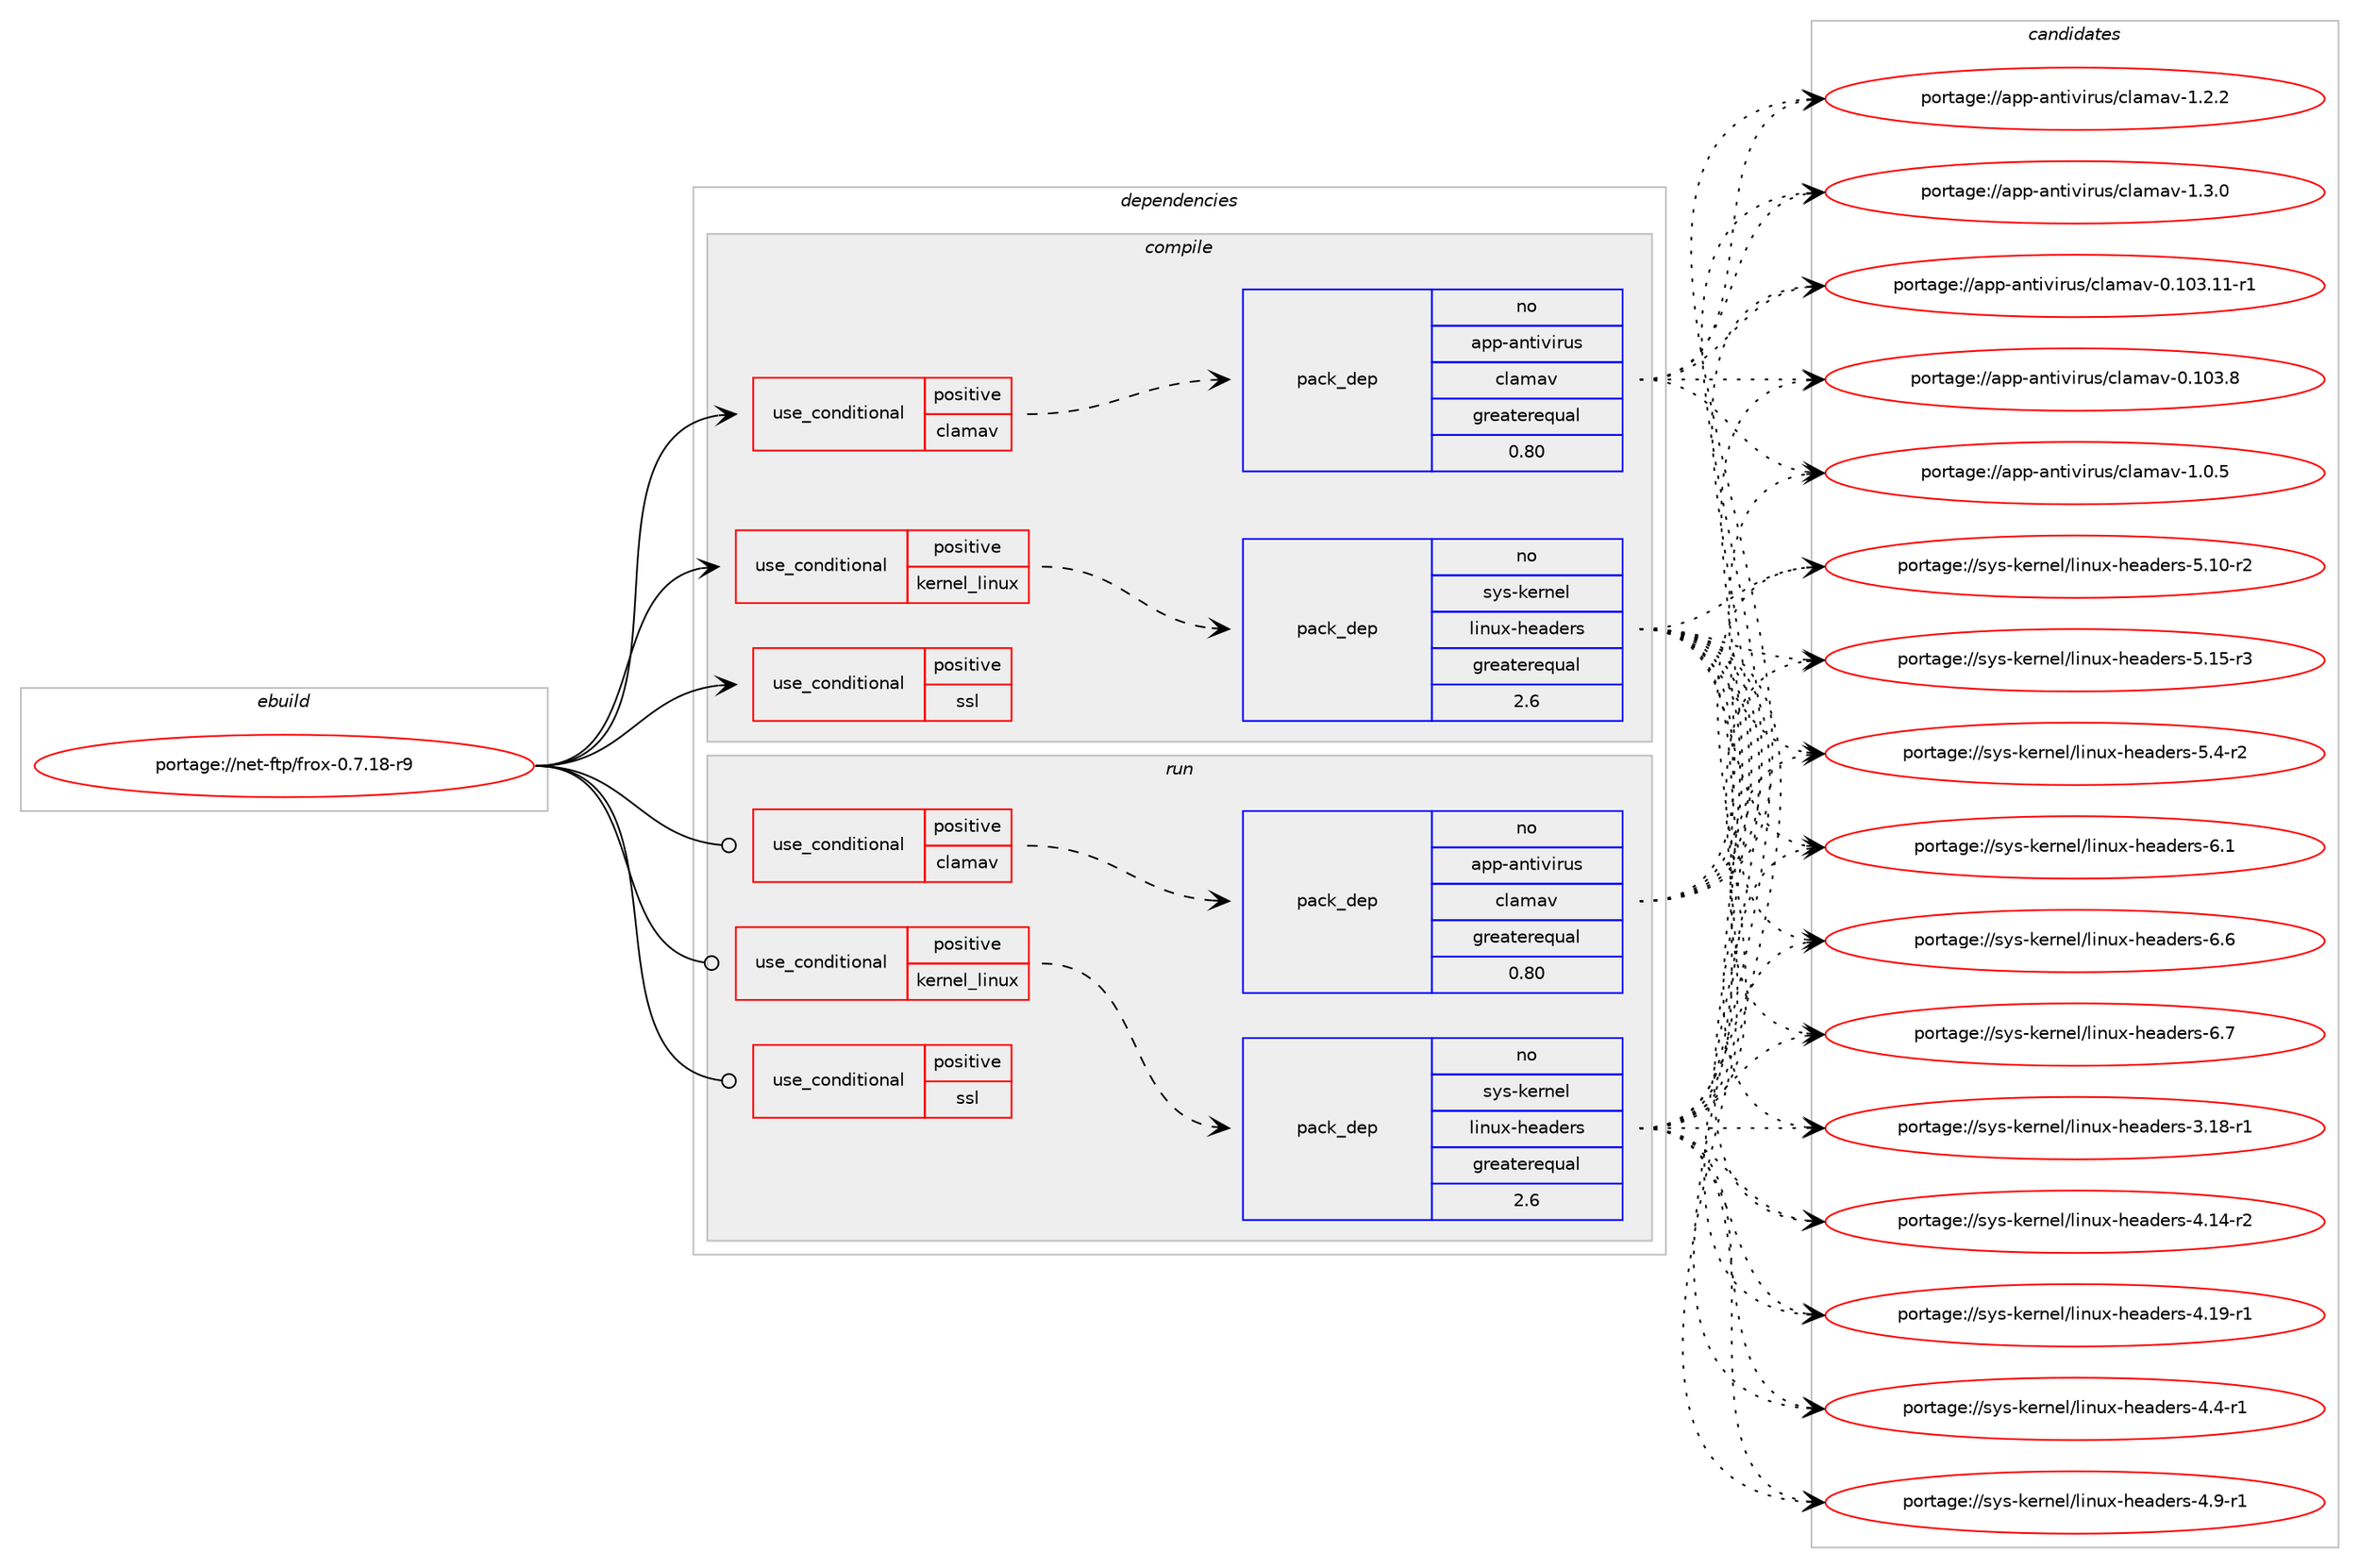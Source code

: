 digraph prolog {

# *************
# Graph options
# *************

newrank=true;
concentrate=true;
compound=true;
graph [rankdir=LR,fontname=Helvetica,fontsize=10,ranksep=1.5];#, ranksep=2.5, nodesep=0.2];
edge  [arrowhead=vee];
node  [fontname=Helvetica,fontsize=10];

# **********
# The ebuild
# **********

subgraph cluster_leftcol {
color=gray;
rank=same;
label=<<i>ebuild</i>>;
id [label="portage://net-ftp/frox-0.7.18-r9", color=red, width=4, href="../net-ftp/frox-0.7.18-r9.svg"];
}

# ****************
# The dependencies
# ****************

subgraph cluster_midcol {
color=gray;
label=<<i>dependencies</i>>;
subgraph cluster_compile {
fillcolor="#eeeeee";
style=filled;
label=<<i>compile</i>>;
subgraph cond1423 {
dependency1827 [label=<<TABLE BORDER="0" CELLBORDER="1" CELLSPACING="0" CELLPADDING="4"><TR><TD ROWSPAN="3" CELLPADDING="10">use_conditional</TD></TR><TR><TD>positive</TD></TR><TR><TD>clamav</TD></TR></TABLE>>, shape=none, color=red];
subgraph pack385 {
dependency1828 [label=<<TABLE BORDER="0" CELLBORDER="1" CELLSPACING="0" CELLPADDING="4" WIDTH="220"><TR><TD ROWSPAN="6" CELLPADDING="30">pack_dep</TD></TR><TR><TD WIDTH="110">no</TD></TR><TR><TD>app-antivirus</TD></TR><TR><TD>clamav</TD></TR><TR><TD>greaterequal</TD></TR><TR><TD>0.80</TD></TR></TABLE>>, shape=none, color=blue];
}
dependency1827:e -> dependency1828:w [weight=20,style="dashed",arrowhead="vee"];
}
id:e -> dependency1827:w [weight=20,style="solid",arrowhead="vee"];
subgraph cond1424 {
dependency1829 [label=<<TABLE BORDER="0" CELLBORDER="1" CELLSPACING="0" CELLPADDING="4"><TR><TD ROWSPAN="3" CELLPADDING="10">use_conditional</TD></TR><TR><TD>positive</TD></TR><TR><TD>kernel_linux</TD></TR></TABLE>>, shape=none, color=red];
subgraph pack386 {
dependency1830 [label=<<TABLE BORDER="0" CELLBORDER="1" CELLSPACING="0" CELLPADDING="4" WIDTH="220"><TR><TD ROWSPAN="6" CELLPADDING="30">pack_dep</TD></TR><TR><TD WIDTH="110">no</TD></TR><TR><TD>sys-kernel</TD></TR><TR><TD>linux-headers</TD></TR><TR><TD>greaterequal</TD></TR><TR><TD>2.6</TD></TR></TABLE>>, shape=none, color=blue];
}
dependency1829:e -> dependency1830:w [weight=20,style="dashed",arrowhead="vee"];
}
id:e -> dependency1829:w [weight=20,style="solid",arrowhead="vee"];
subgraph cond1425 {
dependency1831 [label=<<TABLE BORDER="0" CELLBORDER="1" CELLSPACING="0" CELLPADDING="4"><TR><TD ROWSPAN="3" CELLPADDING="10">use_conditional</TD></TR><TR><TD>positive</TD></TR><TR><TD>ssl</TD></TR></TABLE>>, shape=none, color=red];
# *** BEGIN UNKNOWN DEPENDENCY TYPE (TODO) ***
# dependency1831 -> package_dependency(portage://net-ftp/frox-0.7.18-r9,install,no,dev-libs,openssl,none,[,,],[slot(0),equal],[])
# *** END UNKNOWN DEPENDENCY TYPE (TODO) ***

}
id:e -> dependency1831:w [weight=20,style="solid",arrowhead="vee"];
# *** BEGIN UNKNOWN DEPENDENCY TYPE (TODO) ***
# id -> package_dependency(portage://net-ftp/frox-0.7.18-r9,install,no,acct-group,ftpproxy,none,[,,],[],[])
# *** END UNKNOWN DEPENDENCY TYPE (TODO) ***

# *** BEGIN UNKNOWN DEPENDENCY TYPE (TODO) ***
# id -> package_dependency(portage://net-ftp/frox-0.7.18-r9,install,no,acct-user,ftpproxy,none,[,,],[],[])
# *** END UNKNOWN DEPENDENCY TYPE (TODO) ***

}
subgraph cluster_compileandrun {
fillcolor="#eeeeee";
style=filled;
label=<<i>compile and run</i>>;
}
subgraph cluster_run {
fillcolor="#eeeeee";
style=filled;
label=<<i>run</i>>;
subgraph cond1426 {
dependency1832 [label=<<TABLE BORDER="0" CELLBORDER="1" CELLSPACING="0" CELLPADDING="4"><TR><TD ROWSPAN="3" CELLPADDING="10">use_conditional</TD></TR><TR><TD>positive</TD></TR><TR><TD>clamav</TD></TR></TABLE>>, shape=none, color=red];
subgraph pack387 {
dependency1833 [label=<<TABLE BORDER="0" CELLBORDER="1" CELLSPACING="0" CELLPADDING="4" WIDTH="220"><TR><TD ROWSPAN="6" CELLPADDING="30">pack_dep</TD></TR><TR><TD WIDTH="110">no</TD></TR><TR><TD>app-antivirus</TD></TR><TR><TD>clamav</TD></TR><TR><TD>greaterequal</TD></TR><TR><TD>0.80</TD></TR></TABLE>>, shape=none, color=blue];
}
dependency1832:e -> dependency1833:w [weight=20,style="dashed",arrowhead="vee"];
}
id:e -> dependency1832:w [weight=20,style="solid",arrowhead="odot"];
subgraph cond1427 {
dependency1834 [label=<<TABLE BORDER="0" CELLBORDER="1" CELLSPACING="0" CELLPADDING="4"><TR><TD ROWSPAN="3" CELLPADDING="10">use_conditional</TD></TR><TR><TD>positive</TD></TR><TR><TD>kernel_linux</TD></TR></TABLE>>, shape=none, color=red];
subgraph pack388 {
dependency1835 [label=<<TABLE BORDER="0" CELLBORDER="1" CELLSPACING="0" CELLPADDING="4" WIDTH="220"><TR><TD ROWSPAN="6" CELLPADDING="30">pack_dep</TD></TR><TR><TD WIDTH="110">no</TD></TR><TR><TD>sys-kernel</TD></TR><TR><TD>linux-headers</TD></TR><TR><TD>greaterequal</TD></TR><TR><TD>2.6</TD></TR></TABLE>>, shape=none, color=blue];
}
dependency1834:e -> dependency1835:w [weight=20,style="dashed",arrowhead="vee"];
}
id:e -> dependency1834:w [weight=20,style="solid",arrowhead="odot"];
subgraph cond1428 {
dependency1836 [label=<<TABLE BORDER="0" CELLBORDER="1" CELLSPACING="0" CELLPADDING="4"><TR><TD ROWSPAN="3" CELLPADDING="10">use_conditional</TD></TR><TR><TD>positive</TD></TR><TR><TD>ssl</TD></TR></TABLE>>, shape=none, color=red];
# *** BEGIN UNKNOWN DEPENDENCY TYPE (TODO) ***
# dependency1836 -> package_dependency(portage://net-ftp/frox-0.7.18-r9,run,no,dev-libs,openssl,none,[,,],[slot(0),equal],[])
# *** END UNKNOWN DEPENDENCY TYPE (TODO) ***

}
id:e -> dependency1836:w [weight=20,style="solid",arrowhead="odot"];
# *** BEGIN UNKNOWN DEPENDENCY TYPE (TODO) ***
# id -> package_dependency(portage://net-ftp/frox-0.7.18-r9,run,no,acct-group,ftpproxy,none,[,,],[],[])
# *** END UNKNOWN DEPENDENCY TYPE (TODO) ***

# *** BEGIN UNKNOWN DEPENDENCY TYPE (TODO) ***
# id -> package_dependency(portage://net-ftp/frox-0.7.18-r9,run,no,acct-user,ftpproxy,none,[,,],[],[])
# *** END UNKNOWN DEPENDENCY TYPE (TODO) ***

}
}

# **************
# The candidates
# **************

subgraph cluster_choices {
rank=same;
color=gray;
label=<<i>candidates</i>>;

subgraph choice385 {
color=black;
nodesep=1;
choice971121124597110116105118105114117115479910897109971184548464948514649494511449 [label="portage://app-antivirus/clamav-0.103.11-r1", color=red, width=4,href="../app-antivirus/clamav-0.103.11-r1.svg"];
choice971121124597110116105118105114117115479910897109971184548464948514656 [label="portage://app-antivirus/clamav-0.103.8", color=red, width=4,href="../app-antivirus/clamav-0.103.8.svg"];
choice97112112459711011610511810511411711547991089710997118454946484653 [label="portage://app-antivirus/clamav-1.0.5", color=red, width=4,href="../app-antivirus/clamav-1.0.5.svg"];
choice97112112459711011610511810511411711547991089710997118454946504650 [label="portage://app-antivirus/clamav-1.2.2", color=red, width=4,href="../app-antivirus/clamav-1.2.2.svg"];
choice97112112459711011610511810511411711547991089710997118454946514648 [label="portage://app-antivirus/clamav-1.3.0", color=red, width=4,href="../app-antivirus/clamav-1.3.0.svg"];
dependency1828:e -> choice971121124597110116105118105114117115479910897109971184548464948514649494511449:w [style=dotted,weight="100"];
dependency1828:e -> choice971121124597110116105118105114117115479910897109971184548464948514656:w [style=dotted,weight="100"];
dependency1828:e -> choice97112112459711011610511810511411711547991089710997118454946484653:w [style=dotted,weight="100"];
dependency1828:e -> choice97112112459711011610511810511411711547991089710997118454946504650:w [style=dotted,weight="100"];
dependency1828:e -> choice97112112459711011610511810511411711547991089710997118454946514648:w [style=dotted,weight="100"];
}
subgraph choice386 {
color=black;
nodesep=1;
choice1151211154510710111411010110847108105110117120451041019710010111411545514649564511449 [label="portage://sys-kernel/linux-headers-3.18-r1", color=red, width=4,href="../sys-kernel/linux-headers-3.18-r1.svg"];
choice1151211154510710111411010110847108105110117120451041019710010111411545524649524511450 [label="portage://sys-kernel/linux-headers-4.14-r2", color=red, width=4,href="../sys-kernel/linux-headers-4.14-r2.svg"];
choice1151211154510710111411010110847108105110117120451041019710010111411545524649574511449 [label="portage://sys-kernel/linux-headers-4.19-r1", color=red, width=4,href="../sys-kernel/linux-headers-4.19-r1.svg"];
choice11512111545107101114110101108471081051101171204510410197100101114115455246524511449 [label="portage://sys-kernel/linux-headers-4.4-r1", color=red, width=4,href="../sys-kernel/linux-headers-4.4-r1.svg"];
choice11512111545107101114110101108471081051101171204510410197100101114115455246574511449 [label="portage://sys-kernel/linux-headers-4.9-r1", color=red, width=4,href="../sys-kernel/linux-headers-4.9-r1.svg"];
choice1151211154510710111411010110847108105110117120451041019710010111411545534649484511450 [label="portage://sys-kernel/linux-headers-5.10-r2", color=red, width=4,href="../sys-kernel/linux-headers-5.10-r2.svg"];
choice1151211154510710111411010110847108105110117120451041019710010111411545534649534511451 [label="portage://sys-kernel/linux-headers-5.15-r3", color=red, width=4,href="../sys-kernel/linux-headers-5.15-r3.svg"];
choice11512111545107101114110101108471081051101171204510410197100101114115455346524511450 [label="portage://sys-kernel/linux-headers-5.4-r2", color=red, width=4,href="../sys-kernel/linux-headers-5.4-r2.svg"];
choice1151211154510710111411010110847108105110117120451041019710010111411545544649 [label="portage://sys-kernel/linux-headers-6.1", color=red, width=4,href="../sys-kernel/linux-headers-6.1.svg"];
choice1151211154510710111411010110847108105110117120451041019710010111411545544654 [label="portage://sys-kernel/linux-headers-6.6", color=red, width=4,href="../sys-kernel/linux-headers-6.6.svg"];
choice1151211154510710111411010110847108105110117120451041019710010111411545544655 [label="portage://sys-kernel/linux-headers-6.7", color=red, width=4,href="../sys-kernel/linux-headers-6.7.svg"];
dependency1830:e -> choice1151211154510710111411010110847108105110117120451041019710010111411545514649564511449:w [style=dotted,weight="100"];
dependency1830:e -> choice1151211154510710111411010110847108105110117120451041019710010111411545524649524511450:w [style=dotted,weight="100"];
dependency1830:e -> choice1151211154510710111411010110847108105110117120451041019710010111411545524649574511449:w [style=dotted,weight="100"];
dependency1830:e -> choice11512111545107101114110101108471081051101171204510410197100101114115455246524511449:w [style=dotted,weight="100"];
dependency1830:e -> choice11512111545107101114110101108471081051101171204510410197100101114115455246574511449:w [style=dotted,weight="100"];
dependency1830:e -> choice1151211154510710111411010110847108105110117120451041019710010111411545534649484511450:w [style=dotted,weight="100"];
dependency1830:e -> choice1151211154510710111411010110847108105110117120451041019710010111411545534649534511451:w [style=dotted,weight="100"];
dependency1830:e -> choice11512111545107101114110101108471081051101171204510410197100101114115455346524511450:w [style=dotted,weight="100"];
dependency1830:e -> choice1151211154510710111411010110847108105110117120451041019710010111411545544649:w [style=dotted,weight="100"];
dependency1830:e -> choice1151211154510710111411010110847108105110117120451041019710010111411545544654:w [style=dotted,weight="100"];
dependency1830:e -> choice1151211154510710111411010110847108105110117120451041019710010111411545544655:w [style=dotted,weight="100"];
}
subgraph choice387 {
color=black;
nodesep=1;
choice971121124597110116105118105114117115479910897109971184548464948514649494511449 [label="portage://app-antivirus/clamav-0.103.11-r1", color=red, width=4,href="../app-antivirus/clamav-0.103.11-r1.svg"];
choice971121124597110116105118105114117115479910897109971184548464948514656 [label="portage://app-antivirus/clamav-0.103.8", color=red, width=4,href="../app-antivirus/clamav-0.103.8.svg"];
choice97112112459711011610511810511411711547991089710997118454946484653 [label="portage://app-antivirus/clamav-1.0.5", color=red, width=4,href="../app-antivirus/clamav-1.0.5.svg"];
choice97112112459711011610511810511411711547991089710997118454946504650 [label="portage://app-antivirus/clamav-1.2.2", color=red, width=4,href="../app-antivirus/clamav-1.2.2.svg"];
choice97112112459711011610511810511411711547991089710997118454946514648 [label="portage://app-antivirus/clamav-1.3.0", color=red, width=4,href="../app-antivirus/clamav-1.3.0.svg"];
dependency1833:e -> choice971121124597110116105118105114117115479910897109971184548464948514649494511449:w [style=dotted,weight="100"];
dependency1833:e -> choice971121124597110116105118105114117115479910897109971184548464948514656:w [style=dotted,weight="100"];
dependency1833:e -> choice97112112459711011610511810511411711547991089710997118454946484653:w [style=dotted,weight="100"];
dependency1833:e -> choice97112112459711011610511810511411711547991089710997118454946504650:w [style=dotted,weight="100"];
dependency1833:e -> choice97112112459711011610511810511411711547991089710997118454946514648:w [style=dotted,weight="100"];
}
subgraph choice388 {
color=black;
nodesep=1;
choice1151211154510710111411010110847108105110117120451041019710010111411545514649564511449 [label="portage://sys-kernel/linux-headers-3.18-r1", color=red, width=4,href="../sys-kernel/linux-headers-3.18-r1.svg"];
choice1151211154510710111411010110847108105110117120451041019710010111411545524649524511450 [label="portage://sys-kernel/linux-headers-4.14-r2", color=red, width=4,href="../sys-kernel/linux-headers-4.14-r2.svg"];
choice1151211154510710111411010110847108105110117120451041019710010111411545524649574511449 [label="portage://sys-kernel/linux-headers-4.19-r1", color=red, width=4,href="../sys-kernel/linux-headers-4.19-r1.svg"];
choice11512111545107101114110101108471081051101171204510410197100101114115455246524511449 [label="portage://sys-kernel/linux-headers-4.4-r1", color=red, width=4,href="../sys-kernel/linux-headers-4.4-r1.svg"];
choice11512111545107101114110101108471081051101171204510410197100101114115455246574511449 [label="portage://sys-kernel/linux-headers-4.9-r1", color=red, width=4,href="../sys-kernel/linux-headers-4.9-r1.svg"];
choice1151211154510710111411010110847108105110117120451041019710010111411545534649484511450 [label="portage://sys-kernel/linux-headers-5.10-r2", color=red, width=4,href="../sys-kernel/linux-headers-5.10-r2.svg"];
choice1151211154510710111411010110847108105110117120451041019710010111411545534649534511451 [label="portage://sys-kernel/linux-headers-5.15-r3", color=red, width=4,href="../sys-kernel/linux-headers-5.15-r3.svg"];
choice11512111545107101114110101108471081051101171204510410197100101114115455346524511450 [label="portage://sys-kernel/linux-headers-5.4-r2", color=red, width=4,href="../sys-kernel/linux-headers-5.4-r2.svg"];
choice1151211154510710111411010110847108105110117120451041019710010111411545544649 [label="portage://sys-kernel/linux-headers-6.1", color=red, width=4,href="../sys-kernel/linux-headers-6.1.svg"];
choice1151211154510710111411010110847108105110117120451041019710010111411545544654 [label="portage://sys-kernel/linux-headers-6.6", color=red, width=4,href="../sys-kernel/linux-headers-6.6.svg"];
choice1151211154510710111411010110847108105110117120451041019710010111411545544655 [label="portage://sys-kernel/linux-headers-6.7", color=red, width=4,href="../sys-kernel/linux-headers-6.7.svg"];
dependency1835:e -> choice1151211154510710111411010110847108105110117120451041019710010111411545514649564511449:w [style=dotted,weight="100"];
dependency1835:e -> choice1151211154510710111411010110847108105110117120451041019710010111411545524649524511450:w [style=dotted,weight="100"];
dependency1835:e -> choice1151211154510710111411010110847108105110117120451041019710010111411545524649574511449:w [style=dotted,weight="100"];
dependency1835:e -> choice11512111545107101114110101108471081051101171204510410197100101114115455246524511449:w [style=dotted,weight="100"];
dependency1835:e -> choice11512111545107101114110101108471081051101171204510410197100101114115455246574511449:w [style=dotted,weight="100"];
dependency1835:e -> choice1151211154510710111411010110847108105110117120451041019710010111411545534649484511450:w [style=dotted,weight="100"];
dependency1835:e -> choice1151211154510710111411010110847108105110117120451041019710010111411545534649534511451:w [style=dotted,weight="100"];
dependency1835:e -> choice11512111545107101114110101108471081051101171204510410197100101114115455346524511450:w [style=dotted,weight="100"];
dependency1835:e -> choice1151211154510710111411010110847108105110117120451041019710010111411545544649:w [style=dotted,weight="100"];
dependency1835:e -> choice1151211154510710111411010110847108105110117120451041019710010111411545544654:w [style=dotted,weight="100"];
dependency1835:e -> choice1151211154510710111411010110847108105110117120451041019710010111411545544655:w [style=dotted,weight="100"];
}
}

}
